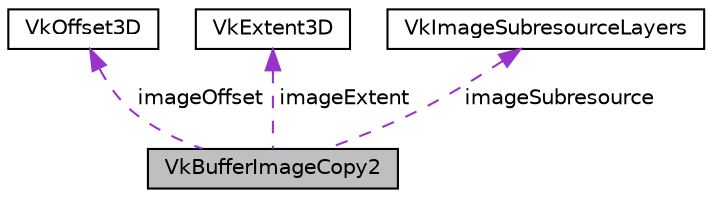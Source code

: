 digraph "VkBufferImageCopy2"
{
 // LATEX_PDF_SIZE
  edge [fontname="Helvetica",fontsize="10",labelfontname="Helvetica",labelfontsize="10"];
  node [fontname="Helvetica",fontsize="10",shape=record];
  Node1 [label="VkBufferImageCopy2",height=0.2,width=0.4,color="black", fillcolor="grey75", style="filled", fontcolor="black",tooltip=" "];
  Node2 -> Node1 [dir="back",color="darkorchid3",fontsize="10",style="dashed",label=" imageOffset" ,fontname="Helvetica"];
  Node2 [label="VkOffset3D",height=0.2,width=0.4,color="black", fillcolor="white", style="filled",URL="$structVkOffset3D.html",tooltip=" "];
  Node3 -> Node1 [dir="back",color="darkorchid3",fontsize="10",style="dashed",label=" imageExtent" ,fontname="Helvetica"];
  Node3 [label="VkExtent3D",height=0.2,width=0.4,color="black", fillcolor="white", style="filled",URL="$structVkExtent3D.html",tooltip=" "];
  Node4 -> Node1 [dir="back",color="darkorchid3",fontsize="10",style="dashed",label=" imageSubresource" ,fontname="Helvetica"];
  Node4 [label="VkImageSubresourceLayers",height=0.2,width=0.4,color="black", fillcolor="white", style="filled",URL="$structVkImageSubresourceLayers.html",tooltip=" "];
}
